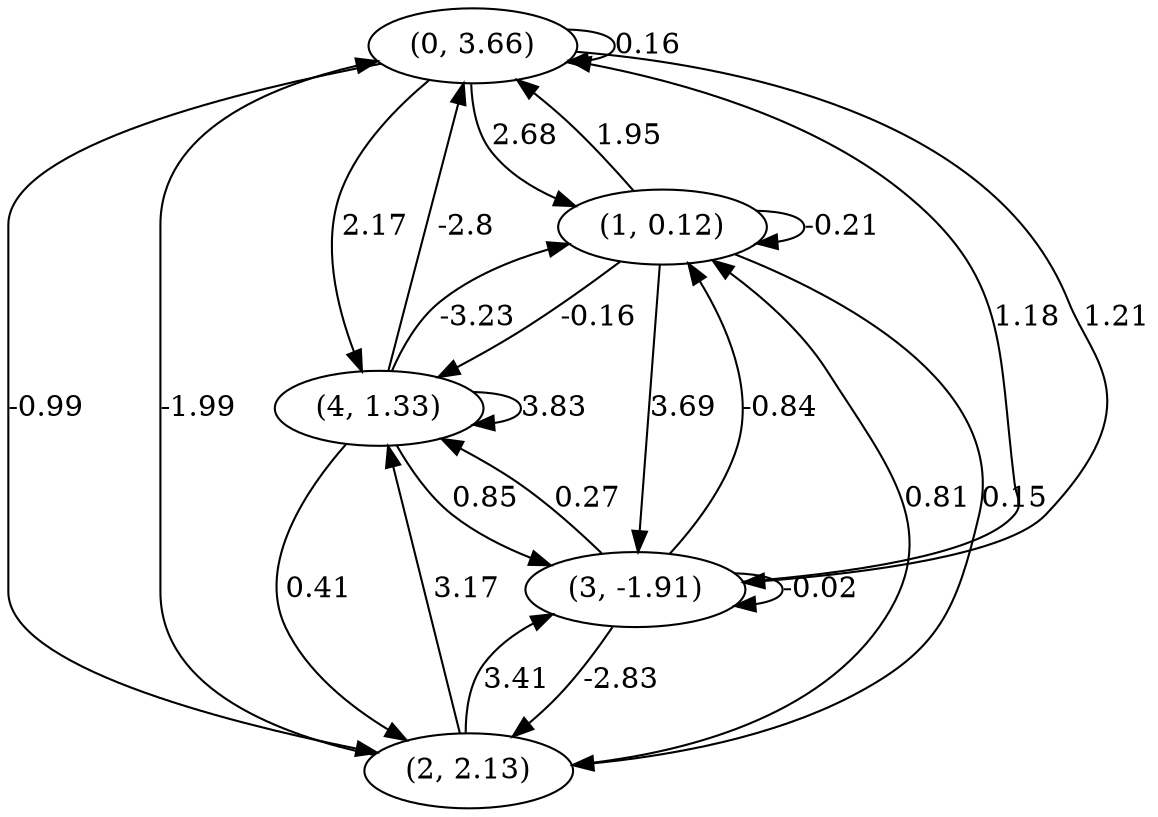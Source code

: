 digraph {
    0 [ label = "(0, 3.66)" ]
    1 [ label = "(1, 0.12)" ]
    2 [ label = "(2, 2.13)" ]
    3 [ label = "(3, -1.91)" ]
    4 [ label = "(4, 1.33)" ]
    0 -> 0 [ label = "0.16" ]
    1 -> 1 [ label = "-0.21" ]
    3 -> 3 [ label = "-0.02" ]
    4 -> 4 [ label = "3.83" ]
    1 -> 0 [ label = "1.95" ]
    2 -> 0 [ label = "-1.99" ]
    3 -> 0 [ label = "1.18" ]
    4 -> 0 [ label = "-2.8" ]
    0 -> 1 [ label = "2.68" ]
    2 -> 1 [ label = "0.81" ]
    3 -> 1 [ label = "-0.84" ]
    4 -> 1 [ label = "-3.23" ]
    0 -> 2 [ label = "-0.99" ]
    1 -> 2 [ label = "0.15" ]
    3 -> 2 [ label = "-2.83" ]
    4 -> 2 [ label = "0.41" ]
    0 -> 3 [ label = "1.21" ]
    1 -> 3 [ label = "3.69" ]
    2 -> 3 [ label = "3.41" ]
    4 -> 3 [ label = "0.85" ]
    0 -> 4 [ label = "2.17" ]
    1 -> 4 [ label = "-0.16" ]
    2 -> 4 [ label = "3.17" ]
    3 -> 4 [ label = "0.27" ]
}

